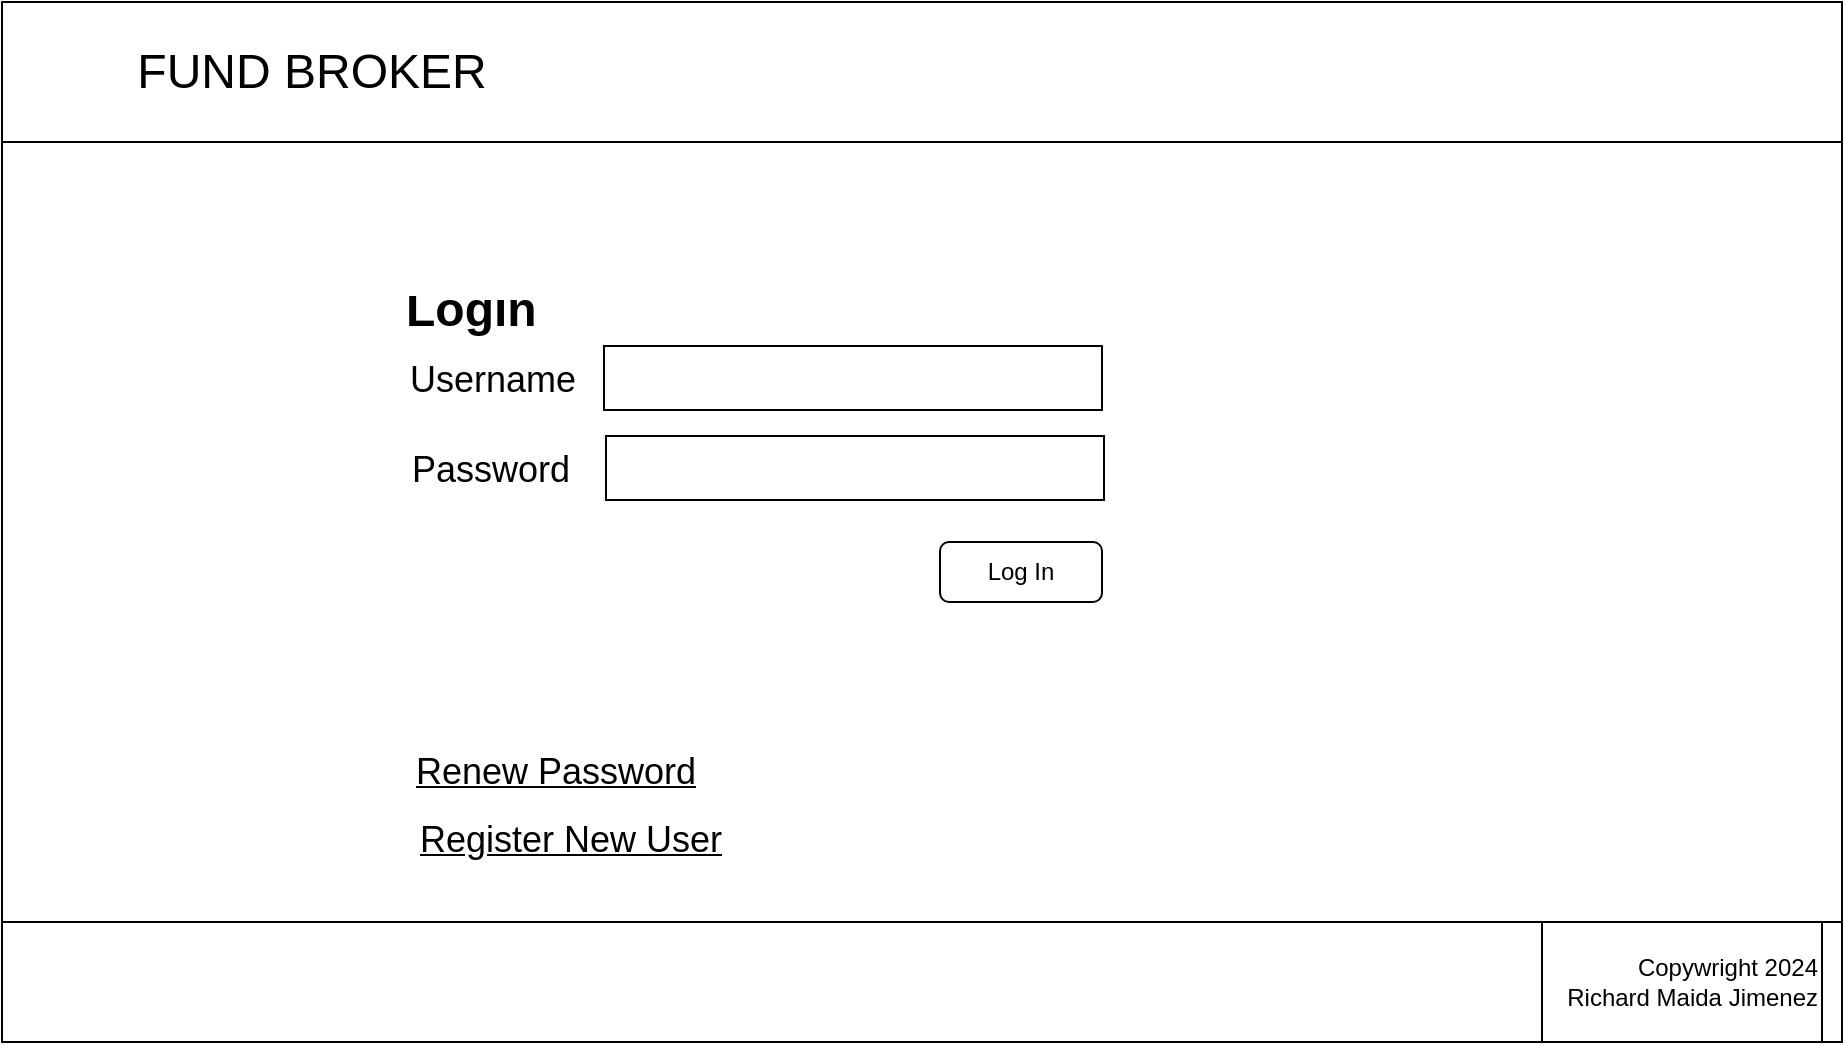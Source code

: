 <mxfile version="25.0.1">
  <diagram name="Page-1" id="-J4CaybhytrjI2hsYeca">
    <mxGraphModel dx="1404" dy="814" grid="1" gridSize="10" guides="1" tooltips="1" connect="1" arrows="1" fold="1" page="1" pageScale="1" pageWidth="1100" pageHeight="850" math="0" shadow="0">
      <root>
        <mxCell id="0" />
        <mxCell id="1" parent="0" />
        <mxCell id="aFoWI3mzYBdlzD4OnAt3-1" value="" style="rounded=0;whiteSpace=wrap;html=1;" parent="1" vertex="1">
          <mxGeometry x="80" y="80" width="920" height="520" as="geometry" />
        </mxCell>
        <mxCell id="aFoWI3mzYBdlzD4OnAt3-2" value="" style="rounded=0;whiteSpace=wrap;html=1;align=left;" parent="1" vertex="1">
          <mxGeometry x="80" y="80" width="920" height="70" as="geometry" />
        </mxCell>
        <mxCell id="aFoWI3mzYBdlzD4OnAt3-7" value="" style="rounded=0;whiteSpace=wrap;html=1;align=right;" parent="1" vertex="1">
          <mxGeometry x="80" y="540" width="920" height="60" as="geometry" />
        </mxCell>
        <mxCell id="aFoWI3mzYBdlzD4OnAt3-8" value="&lt;span style=&quot;&quot;&gt;Copywright 2024&lt;/span&gt;&lt;div style=&quot;&quot;&gt;&amp;nbsp;Richard Maida Jimenez&lt;/div&gt;" style="rounded=0;whiteSpace=wrap;html=1;align=right;" parent="1" vertex="1">
          <mxGeometry x="850" y="540" width="140" height="60" as="geometry" />
        </mxCell>
        <mxCell id="aFoWI3mzYBdlzD4OnAt3-9" value="&lt;h1 style=&quot;margin-top: 0px; line-height: 60%;&quot;&gt;Login&lt;/h1&gt;" style="text;html=1;whiteSpace=wrap;overflow=hidden;rounded=0;fontFamily=Helvetica;fontSize=12;fontColor=default;align=left;" parent="1" vertex="1">
          <mxGeometry x="280" y="220" width="80" height="30" as="geometry" />
        </mxCell>
        <mxCell id="aFoWI3mzYBdlzD4OnAt3-11" value="&lt;font style=&quot;font-size: 24px;&quot;&gt;FUND BROKER&lt;/font&gt;" style="rounded=0;whiteSpace=wrap;html=1;strokeColor=#ffffff;align=center;verticalAlign=middle;fontFamily=Helvetica;fontSize=12;fontColor=default;fillColor=default;" parent="1" vertex="1">
          <mxGeometry x="90" y="90" width="290" height="50" as="geometry" />
        </mxCell>
        <mxCell id="CWbBhAUOCnIfPVIEFTDY-1" value="&lt;h1 style=&quot;margin-top: 0px; line-height: 60%;&quot;&gt;&lt;span style=&quot;font-weight: normal;&quot;&gt;&lt;font style=&quot;font-size: 18px;&quot;&gt;Username&lt;/font&gt;&lt;/span&gt;&lt;/h1&gt;" style="text;html=1;whiteSpace=wrap;overflow=hidden;rounded=0;fontFamily=Helvetica;fontSize=12;fontColor=default;align=left;" parent="1" vertex="1">
          <mxGeometry x="282" y="253" width="98" height="30" as="geometry" />
        </mxCell>
        <mxCell id="CWbBhAUOCnIfPVIEFTDY-2" value="" style="rounded=0;whiteSpace=wrap;html=1;" parent="1" vertex="1">
          <mxGeometry x="381" y="252" width="249" height="32" as="geometry" />
        </mxCell>
        <mxCell id="CWbBhAUOCnIfPVIEFTDY-5" value="&lt;h1 style=&quot;margin-top: 0px; line-height: 60%;&quot;&gt;&lt;span style=&quot;font-weight: normal;&quot;&gt;&lt;font style=&quot;font-size: 18px;&quot;&gt;Password&lt;/font&gt;&lt;/span&gt;&lt;/h1&gt;" style="text;html=1;whiteSpace=wrap;overflow=hidden;rounded=0;fontFamily=Helvetica;fontSize=12;fontColor=default;align=left;" parent="1" vertex="1">
          <mxGeometry x="283" y="298" width="98" height="30" as="geometry" />
        </mxCell>
        <mxCell id="CWbBhAUOCnIfPVIEFTDY-6" value="" style="rounded=0;whiteSpace=wrap;html=1;" parent="1" vertex="1">
          <mxGeometry x="382" y="297" width="249" height="32" as="geometry" />
        </mxCell>
        <mxCell id="CWbBhAUOCnIfPVIEFTDY-7" value="&lt;h1 style=&quot;margin-top: 0px; line-height: 60%;&quot;&gt;&lt;span style=&quot;font-weight: normal;&quot;&gt;&lt;font style=&quot;font-size: 18px;&quot;&gt;&lt;u&gt;Renew Password&lt;/u&gt;&lt;/font&gt;&lt;/span&gt;&lt;/h1&gt;" style="text;html=1;whiteSpace=wrap;overflow=hidden;rounded=0;fontFamily=Helvetica;fontSize=12;fontColor=default;align=left;fontStyle=1" parent="1" vertex="1">
          <mxGeometry x="285" y="449" width="155" height="30" as="geometry" />
        </mxCell>
        <mxCell id="CWbBhAUOCnIfPVIEFTDY-8" value="&lt;h1 style=&quot;margin-top: 0px; line-height: 60%;&quot;&gt;&lt;span style=&quot;font-weight: normal;&quot;&gt;&lt;font style=&quot;font-size: 18px;&quot;&gt;&lt;u&gt;Register New User&lt;/u&gt;&lt;/font&gt;&lt;/span&gt;&lt;/h1&gt;" style="text;html=1;whiteSpace=wrap;overflow=hidden;rounded=0;fontFamily=Helvetica;fontSize=12;fontColor=default;align=left;fontStyle=1" parent="1" vertex="1">
          <mxGeometry x="287" y="483" width="173" height="30" as="geometry" />
        </mxCell>
        <mxCell id="QNw4fSl-bUNmLp7DN8FR-1" value="Log In" style="rounded=1;whiteSpace=wrap;html=1;" vertex="1" parent="1">
          <mxGeometry x="549" y="350" width="81" height="30" as="geometry" />
        </mxCell>
      </root>
    </mxGraphModel>
  </diagram>
</mxfile>
